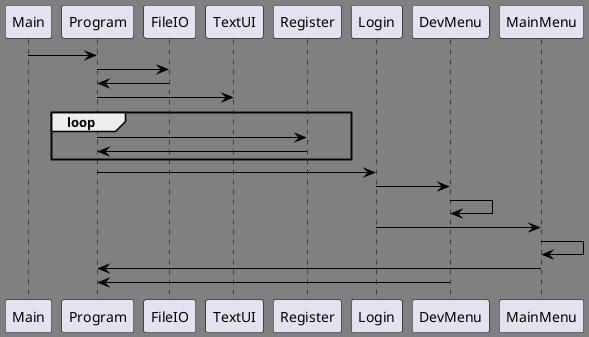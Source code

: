 @startuml

'By Andreas Rovelt & Jonas Meinert Larsen

'Visuals
<style>
document {
  BackGroundColor grey
}
root {
  FontColor #?black:white
  LineColor black
}
</style>

'Sequence
Main -> Program
Program -> FileIO
FileIO -> Program
Program -> TextUI

loop
Program -> Register
Register -> Program
end loop

Program -> Login

Login -> DevMenu
DevMenu -> DevMenu
Login -> MainMenu
MainMenu -> MainMenu

MainMenu -> Program
DevMenu -> Program


@enduml